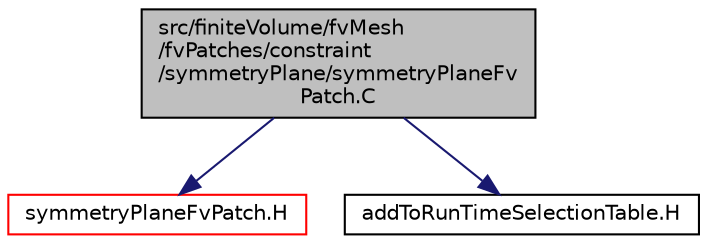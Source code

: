 digraph "src/finiteVolume/fvMesh/fvPatches/constraint/symmetryPlane/symmetryPlaneFvPatch.C"
{
  bgcolor="transparent";
  edge [fontname="Helvetica",fontsize="10",labelfontname="Helvetica",labelfontsize="10"];
  node [fontname="Helvetica",fontsize="10",shape=record];
  Node1 [label="src/finiteVolume/fvMesh\l/fvPatches/constraint\l/symmetryPlane/symmetryPlaneFv\lPatch.C",height=0.2,width=0.4,color="black", fillcolor="grey75", style="filled", fontcolor="black"];
  Node1 -> Node2 [color="midnightblue",fontsize="10",style="solid",fontname="Helvetica"];
  Node2 [label="symmetryPlaneFvPatch.H",height=0.2,width=0.4,color="red",URL="$a06088.html"];
  Node1 -> Node3 [color="midnightblue",fontsize="10",style="solid",fontname="Helvetica"];
  Node3 [label="addToRunTimeSelectionTable.H",height=0.2,width=0.4,color="black",URL="$a08025.html",tooltip="Macros for easy insertion into run-time selection tables. "];
}
